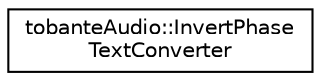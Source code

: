 digraph "Graphical Class Hierarchy"
{
  edge [fontname="Helvetica",fontsize="10",labelfontname="Helvetica",labelfontsize="10"];
  node [fontname="Helvetica",fontsize="10",shape=record];
  rankdir="LR";
  Node0 [label="tobanteAudio::InvertPhase\lTextConverter",height=0.2,width=0.4,color="black", fillcolor="white", style="filled",URL="$structtobanteAudio_1_1InvertPhaseTextConverter.html",tooltip="Text & float converter for phase invert. "];
}
